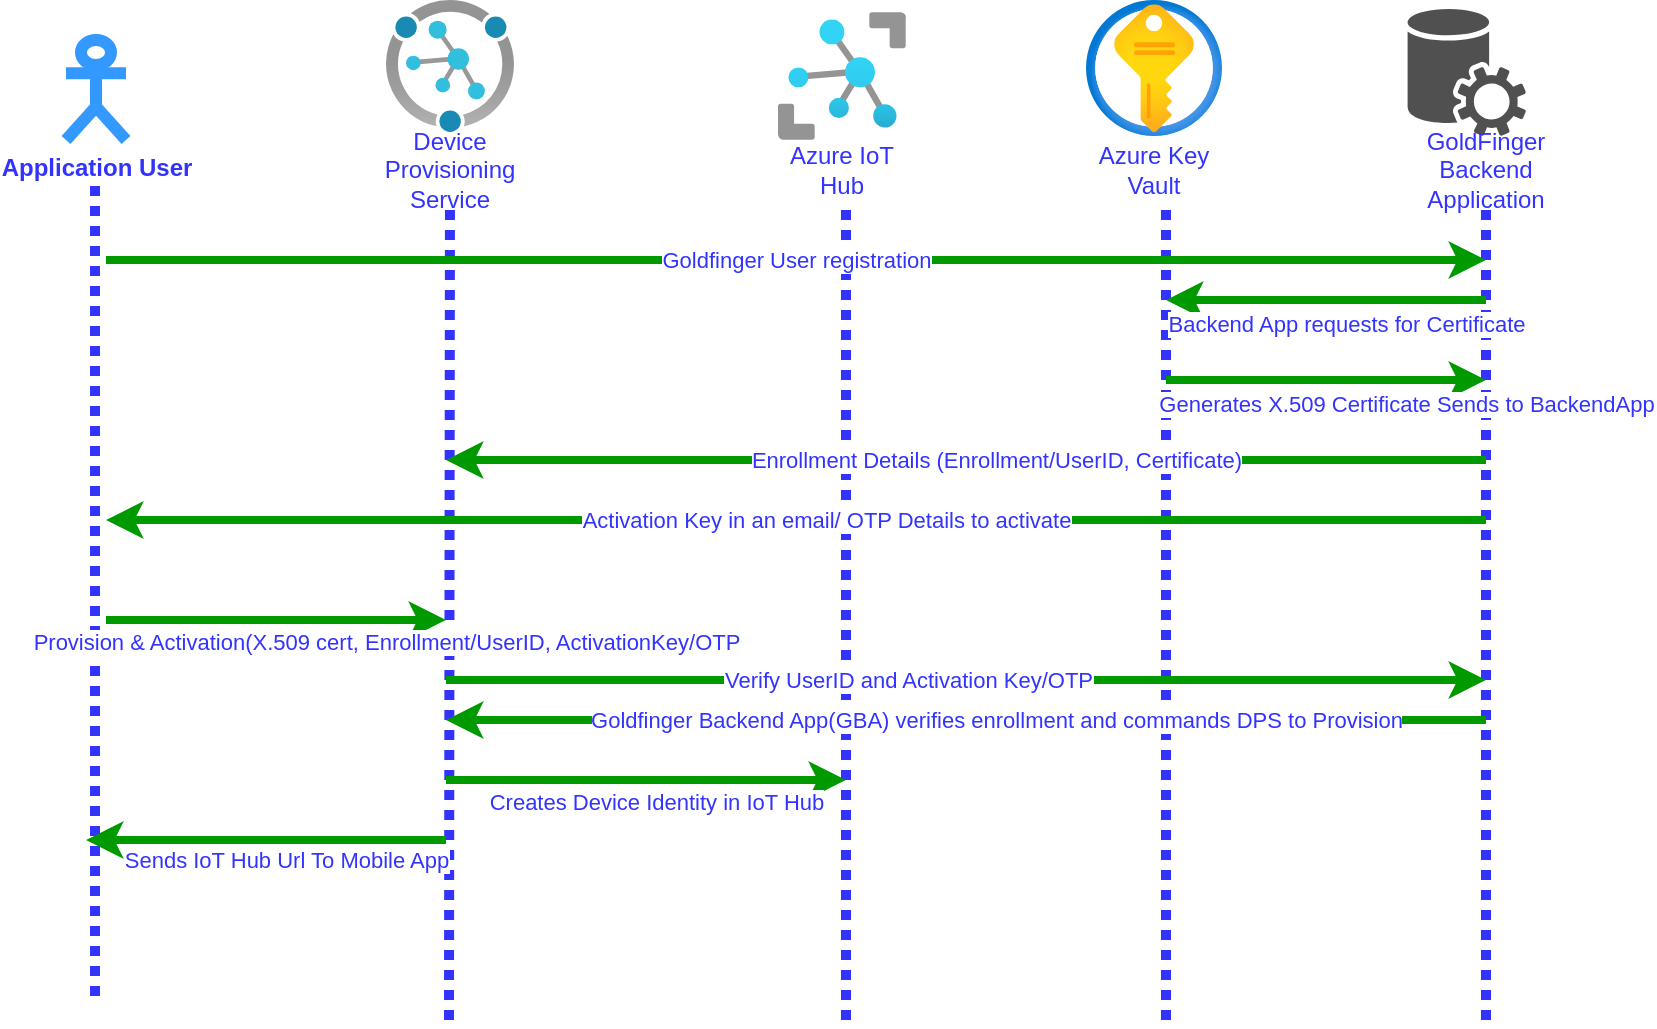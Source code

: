 <mxfile version="20.0.0" type="github">
  <diagram id="tBzqnwQVbEsAYheGIp0X" name="Page-1">
    <mxGraphModel dx="823" dy="562" grid="1" gridSize="10" guides="1" tooltips="1" connect="1" arrows="1" fold="1" page="1" pageScale="1" pageWidth="850" pageHeight="1100" math="0" shadow="0">
      <root>
        <mxCell id="0" />
        <mxCell id="1" parent="0" />
        <mxCell id="QduvUi_wdQGYh5JuUDH2-1" value="&lt;b&gt;&lt;font color=&quot;#3333ff&quot;&gt;Application User&lt;/font&gt;&lt;/b&gt;" style="shape=umlActor;verticalLabelPosition=bottom;verticalAlign=top;html=1;outlineConnect=0;strokeWidth=6;strokeColor=#3399FF;" parent="1" vertex="1">
          <mxGeometry x="90" y="40" width="30" height="50" as="geometry" />
        </mxCell>
        <mxCell id="QduvUi_wdQGYh5JuUDH2-2" value="" style="aspect=fixed;html=1;points=[];align=center;image;fontSize=12;image=img/lib/azure2/iot/Device_Provisioning_Services.svg;" parent="1" vertex="1">
          <mxGeometry x="250" y="20" width="64" height="66" as="geometry" />
        </mxCell>
        <mxCell id="QduvUi_wdQGYh5JuUDH2-3" value="" style="aspect=fixed;html=1;points=[];align=center;image;fontSize=12;image=img/lib/azure2/iot/IoT_Hub.svg;" parent="1" vertex="1">
          <mxGeometry x="446" y="26" width="64" height="64" as="geometry" />
        </mxCell>
        <mxCell id="QduvUi_wdQGYh5JuUDH2-4" value="" style="aspect=fixed;html=1;points=[];align=center;image;fontSize=12;image=img/lib/azure2/security/Key_Vaults.svg;" parent="1" vertex="1">
          <mxGeometry x="600" y="20" width="68" height="68" as="geometry" />
        </mxCell>
        <mxCell id="QduvUi_wdQGYh5JuUDH2-6" value="" style="sketch=0;pointerEvents=1;shadow=0;dashed=0;html=1;strokeColor=none;fillColor=#505050;labelPosition=center;verticalLabelPosition=bottom;verticalAlign=top;outlineConnect=0;align=center;shape=mxgraph.office.communications.central_management_service;" parent="1" vertex="1">
          <mxGeometry x="760" y="24.5" width="60" height="63.5" as="geometry" />
        </mxCell>
        <mxCell id="QduvUi_wdQGYh5JuUDH2-14" value="" style="endArrow=none;html=1;rounded=0;sourcePerimeterSpacing=0;strokeWidth=5;fillColor=default;strokeColor=#3333FF;dashed=1;dashPattern=1 1;" parent="1" edge="1">
          <mxGeometry width="50" height="50" relative="1" as="geometry">
            <mxPoint x="104.5" y="518" as="sourcePoint" />
            <mxPoint x="104.5" y="108" as="targetPoint" />
          </mxGeometry>
        </mxCell>
        <mxCell id="QduvUi_wdQGYh5JuUDH2-15" value="" style="endArrow=none;html=1;rounded=0;strokeWidth=5;fillColor=default;strokeColor=#3333FF;dashed=1;dashPattern=1 1;startArrow=none;" parent="1" source="QduvUi_wdQGYh5JuUDH2-20" edge="1">
          <mxGeometry width="50" height="50" relative="1" as="geometry">
            <mxPoint x="281.5" y="530" as="sourcePoint" />
            <mxPoint x="281.5" y="120" as="targetPoint" />
          </mxGeometry>
        </mxCell>
        <mxCell id="QduvUi_wdQGYh5JuUDH2-17" value="" style="endArrow=none;html=1;rounded=0;sourcePerimeterSpacing=0;strokeWidth=5;fillColor=default;strokeColor=#3333FF;dashed=1;dashPattern=1 1;" parent="1" edge="1">
          <mxGeometry width="50" height="50" relative="1" as="geometry">
            <mxPoint x="480" y="530" as="sourcePoint" />
            <mxPoint x="480" y="120" as="targetPoint" />
          </mxGeometry>
        </mxCell>
        <mxCell id="QduvUi_wdQGYh5JuUDH2-18" value="" style="endArrow=none;html=1;rounded=0;sourcePerimeterSpacing=0;strokeWidth=5;fillColor=default;strokeColor=#3333FF;dashed=1;dashPattern=1 1;" parent="1" edge="1">
          <mxGeometry width="50" height="50" relative="1" as="geometry">
            <mxPoint x="640" y="530" as="sourcePoint" />
            <mxPoint x="640" y="120" as="targetPoint" />
          </mxGeometry>
        </mxCell>
        <mxCell id="QduvUi_wdQGYh5JuUDH2-19" value="" style="endArrow=none;html=1;rounded=0;sourcePerimeterSpacing=0;strokeWidth=5;fillColor=default;strokeColor=#3333FF;dashed=1;dashPattern=1 1;" parent="1" edge="1">
          <mxGeometry width="50" height="50" relative="1" as="geometry">
            <mxPoint x="800" y="530" as="sourcePoint" />
            <mxPoint x="800" y="120" as="targetPoint" />
          </mxGeometry>
        </mxCell>
        <mxCell id="QduvUi_wdQGYh5JuUDH2-20" value="Device Provisioning Service" style="text;html=1;strokeColor=none;fillColor=none;align=center;verticalAlign=middle;whiteSpace=wrap;rounded=0;fontColor=#3333FF;" parent="1" vertex="1">
          <mxGeometry x="252" y="90" width="60" height="30" as="geometry" />
        </mxCell>
        <mxCell id="QduvUi_wdQGYh5JuUDH2-21" value="" style="endArrow=none;html=1;rounded=0;sourcePerimeterSpacing=0;strokeWidth=5;fillColor=default;strokeColor=#3333FF;dashed=1;dashPattern=1 1;" parent="1" target="QduvUi_wdQGYh5JuUDH2-20" edge="1">
          <mxGeometry width="50" height="50" relative="1" as="geometry">
            <mxPoint x="281.5" y="530" as="sourcePoint" />
            <mxPoint x="281.5" y="120" as="targetPoint" />
          </mxGeometry>
        </mxCell>
        <mxCell id="QduvUi_wdQGYh5JuUDH2-22" value="Azure IoT Hub" style="text;html=1;strokeColor=none;fillColor=none;align=center;verticalAlign=middle;whiteSpace=wrap;rounded=0;fontColor=#3333FF;" parent="1" vertex="1">
          <mxGeometry x="448" y="90" width="60" height="30" as="geometry" />
        </mxCell>
        <mxCell id="QduvUi_wdQGYh5JuUDH2-24" value="Azure Key Vault" style="text;html=1;strokeColor=none;fillColor=none;align=center;verticalAlign=middle;whiteSpace=wrap;rounded=0;fontColor=#3333FF;" parent="1" vertex="1">
          <mxGeometry x="604" y="90" width="60" height="30" as="geometry" />
        </mxCell>
        <mxCell id="QduvUi_wdQGYh5JuUDH2-25" value="GoldFinger Backend Application" style="text;html=1;strokeColor=none;fillColor=none;align=center;verticalAlign=middle;whiteSpace=wrap;rounded=0;fontColor=#3333FF;" parent="1" vertex="1">
          <mxGeometry x="770" y="90" width="60" height="30" as="geometry" />
        </mxCell>
        <mxCell id="xWyMnHbNJwtINRMRzhNu-1" value="" style="endArrow=classic;html=1;rounded=0;fontColor=#3333FF;sourcePerimeterSpacing=0;strokeColor=#009900;strokeWidth=4;fillColor=default;" edge="1" parent="1">
          <mxGeometry relative="1" as="geometry">
            <mxPoint x="110" y="150" as="sourcePoint" />
            <mxPoint x="800" y="150" as="targetPoint" />
          </mxGeometry>
        </mxCell>
        <mxCell id="xWyMnHbNJwtINRMRzhNu-2" value="Goldfinger User registration" style="edgeLabel;resizable=0;html=1;align=center;verticalAlign=middle;fontColor=#3333FF;strokeColor=#3399FF;strokeWidth=6;" connectable="0" vertex="1" parent="xWyMnHbNJwtINRMRzhNu-1">
          <mxGeometry relative="1" as="geometry" />
        </mxCell>
        <mxCell id="xWyMnHbNJwtINRMRzhNu-3" value="" style="endArrow=classic;html=1;rounded=0;fontColor=#3333FF;sourcePerimeterSpacing=0;strokeColor=#009900;strokeWidth=4;fillColor=default;jumpStyle=gap;" edge="1" parent="1">
          <mxGeometry relative="1" as="geometry">
            <mxPoint x="800" y="170" as="sourcePoint" />
            <mxPoint x="640" y="170" as="targetPoint" />
            <Array as="points" />
          </mxGeometry>
        </mxCell>
        <mxCell id="xWyMnHbNJwtINRMRzhNu-4" value="Backend App requests for Certificate" style="edgeLabel;resizable=0;html=1;align=center;verticalAlign=top;fontColor=#3333FF;strokeColor=#3399FF;strokeWidth=6;spacingBottom=2;spacing=1;spacingTop=0;spacingLeft=0;labelPosition=center;verticalLabelPosition=bottom;fontSize=11;container=1;" connectable="0" vertex="1" parent="xWyMnHbNJwtINRMRzhNu-3">
          <mxGeometry relative="1" as="geometry">
            <mxPoint x="10" as="offset" />
          </mxGeometry>
        </mxCell>
        <mxCell id="xWyMnHbNJwtINRMRzhNu-5" value="" style="endArrow=classic;html=1;rounded=0;fontColor=#3333FF;sourcePerimeterSpacing=0;strokeColor=#009900;strokeWidth=4;fillColor=default;" edge="1" parent="1">
          <mxGeometry relative="1" as="geometry">
            <mxPoint x="640" y="210" as="sourcePoint" />
            <mxPoint x="800" y="210" as="targetPoint" />
          </mxGeometry>
        </mxCell>
        <mxCell id="xWyMnHbNJwtINRMRzhNu-6" value="Generates X.509 Certificate Sends to BackendApp" style="edgeLabel;resizable=0;html=1;align=center;verticalAlign=middle;fontColor=#3333FF;strokeColor=#3399FF;strokeWidth=6;" connectable="0" vertex="1" parent="xWyMnHbNJwtINRMRzhNu-5">
          <mxGeometry relative="1" as="geometry">
            <mxPoint x="40" y="12" as="offset" />
          </mxGeometry>
        </mxCell>
        <mxCell id="xWyMnHbNJwtINRMRzhNu-7" value="" style="endArrow=classic;html=1;rounded=0;fontColor=#3333FF;sourcePerimeterSpacing=0;strokeColor=#009900;strokeWidth=4;fillColor=default;" edge="1" parent="1">
          <mxGeometry relative="1" as="geometry">
            <mxPoint x="800" y="250" as="sourcePoint" />
            <mxPoint x="280" y="250" as="targetPoint" />
          </mxGeometry>
        </mxCell>
        <mxCell id="xWyMnHbNJwtINRMRzhNu-8" value="Enrollment Details (Enrollment/UserID, Certificate)" style="edgeLabel;resizable=0;html=1;align=center;verticalAlign=middle;fontColor=#3333FF;strokeColor=#3399FF;strokeWidth=6;" connectable="0" vertex="1" parent="xWyMnHbNJwtINRMRzhNu-7">
          <mxGeometry relative="1" as="geometry">
            <mxPoint x="15" as="offset" />
          </mxGeometry>
        </mxCell>
        <mxCell id="xWyMnHbNJwtINRMRzhNu-9" value="" style="endArrow=classic;html=1;rounded=0;fontColor=#3333FF;sourcePerimeterSpacing=0;strokeColor=#009900;strokeWidth=4;fillColor=default;" edge="1" parent="1">
          <mxGeometry relative="1" as="geometry">
            <mxPoint x="800" y="280" as="sourcePoint" />
            <mxPoint x="110" y="280" as="targetPoint" />
          </mxGeometry>
        </mxCell>
        <mxCell id="xWyMnHbNJwtINRMRzhNu-10" value="Activation Key in an email/ OTP Details to activate" style="edgeLabel;resizable=0;html=1;align=center;verticalAlign=middle;fontColor=#3333FF;strokeColor=#3399FF;strokeWidth=6;" connectable="0" vertex="1" parent="xWyMnHbNJwtINRMRzhNu-9">
          <mxGeometry relative="1" as="geometry">
            <mxPoint x="15" as="offset" />
          </mxGeometry>
        </mxCell>
        <mxCell id="xWyMnHbNJwtINRMRzhNu-11" value="" style="endArrow=classic;html=1;rounded=0;fontColor=#3333FF;sourcePerimeterSpacing=0;strokeColor=#009900;strokeWidth=4;fillColor=default;" edge="1" parent="1">
          <mxGeometry relative="1" as="geometry">
            <mxPoint x="110" y="330.0" as="sourcePoint" />
            <mxPoint x="280" y="330" as="targetPoint" />
            <Array as="points" />
          </mxGeometry>
        </mxCell>
        <mxCell id="xWyMnHbNJwtINRMRzhNu-12" value="Provision &amp;amp; Activation(X.509 cert, Enrollment/UserID, ActivationKey/OTP" style="edgeLabel;resizable=0;html=1;align=center;verticalAlign=middle;fontColor=#3333FF;strokeColor=#3399FF;strokeWidth=6;" connectable="0" vertex="1" parent="xWyMnHbNJwtINRMRzhNu-11">
          <mxGeometry relative="1" as="geometry">
            <mxPoint x="55" y="11" as="offset" />
          </mxGeometry>
        </mxCell>
        <mxCell id="xWyMnHbNJwtINRMRzhNu-13" value="" style="endArrow=classic;html=1;rounded=0;fontColor=#3333FF;sourcePerimeterSpacing=0;strokeColor=#009900;strokeWidth=4;fillColor=default;" edge="1" parent="1">
          <mxGeometry relative="1" as="geometry">
            <mxPoint x="280" y="360" as="sourcePoint" />
            <mxPoint x="800" y="360" as="targetPoint" />
            <Array as="points" />
          </mxGeometry>
        </mxCell>
        <mxCell id="xWyMnHbNJwtINRMRzhNu-14" value="Verify UserID and Activation Key/OTP" style="edgeLabel;resizable=0;html=1;align=center;verticalAlign=middle;fontColor=#3333FF;strokeColor=#3399FF;strokeWidth=6;" connectable="0" vertex="1" parent="xWyMnHbNJwtINRMRzhNu-13">
          <mxGeometry relative="1" as="geometry">
            <mxPoint x="-29" as="offset" />
          </mxGeometry>
        </mxCell>
        <mxCell id="xWyMnHbNJwtINRMRzhNu-17" value="" style="endArrow=classic;html=1;rounded=0;fontColor=#3333FF;sourcePerimeterSpacing=0;strokeColor=#009900;strokeWidth=4;fillColor=default;" edge="1" parent="1">
          <mxGeometry relative="1" as="geometry">
            <mxPoint x="800" y="380" as="sourcePoint" />
            <mxPoint x="280.0" y="380" as="targetPoint" />
          </mxGeometry>
        </mxCell>
        <mxCell id="xWyMnHbNJwtINRMRzhNu-18" value="Goldfinger Backend App(GBA) verifies enrollment and commands DPS to Provision" style="edgeLabel;resizable=0;html=1;align=center;verticalAlign=middle;fontColor=#3333FF;strokeColor=#3399FF;strokeWidth=6;" connectable="0" vertex="1" parent="xWyMnHbNJwtINRMRzhNu-17">
          <mxGeometry relative="1" as="geometry">
            <mxPoint x="15" as="offset" />
          </mxGeometry>
        </mxCell>
        <mxCell id="xWyMnHbNJwtINRMRzhNu-19" value="" style="endArrow=classic;html=1;rounded=0;fontColor=#3333FF;sourcePerimeterSpacing=0;strokeColor=#009900;strokeWidth=4;fillColor=default;" edge="1" parent="1">
          <mxGeometry relative="1" as="geometry">
            <mxPoint x="280.0" y="410.0" as="sourcePoint" />
            <mxPoint x="480" y="410" as="targetPoint" />
            <Array as="points" />
          </mxGeometry>
        </mxCell>
        <mxCell id="xWyMnHbNJwtINRMRzhNu-20" value="Creates Device Identity in IoT Hub" style="edgeLabel;resizable=0;html=1;align=center;verticalAlign=middle;fontColor=#3333FF;strokeColor=#3399FF;strokeWidth=6;" connectable="0" vertex="1" parent="xWyMnHbNJwtINRMRzhNu-19">
          <mxGeometry relative="1" as="geometry">
            <mxPoint x="5" y="11" as="offset" />
          </mxGeometry>
        </mxCell>
        <mxCell id="xWyMnHbNJwtINRMRzhNu-23" value="" style="endArrow=classic;html=1;rounded=0;fontColor=#3333FF;sourcePerimeterSpacing=0;strokeColor=#009900;strokeWidth=4;fillColor=default;" edge="1" parent="1">
          <mxGeometry relative="1" as="geometry">
            <mxPoint x="280" y="440" as="sourcePoint" />
            <mxPoint x="100" y="440" as="targetPoint" />
            <Array as="points">
              <mxPoint x="180" y="440" />
            </Array>
          </mxGeometry>
        </mxCell>
        <mxCell id="xWyMnHbNJwtINRMRzhNu-24" value="Sends IoT Hub Url To Mobile App" style="edgeLabel;resizable=0;html=1;align=center;verticalAlign=middle;fontColor=#3333FF;strokeColor=#3399FF;strokeWidth=6;" connectable="0" vertex="1" parent="xWyMnHbNJwtINRMRzhNu-23">
          <mxGeometry relative="1" as="geometry">
            <mxPoint x="10" y="10" as="offset" />
          </mxGeometry>
        </mxCell>
      </root>
    </mxGraphModel>
  </diagram>
</mxfile>
